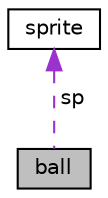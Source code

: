 digraph "ball"
{
 // LATEX_PDF_SIZE
  edge [fontname="Helvetica",fontsize="10",labelfontname="Helvetica",labelfontsize="10"];
  node [fontname="Helvetica",fontsize="10",shape=record];
  Node1 [label="ball",height=0.2,width=0.4,color="black", fillcolor="grey75", style="filled", fontcolor="black",tooltip="Represents the ball object."];
  Node2 -> Node1 [dir="back",color="darkorchid3",fontsize="10",style="dashed",label=" sp" ,fontname="Helvetica"];
  Node2 [label="sprite",height=0.2,width=0.4,color="black", fillcolor="white", style="filled",URL="$structsprite.html",tooltip=" "];
}
